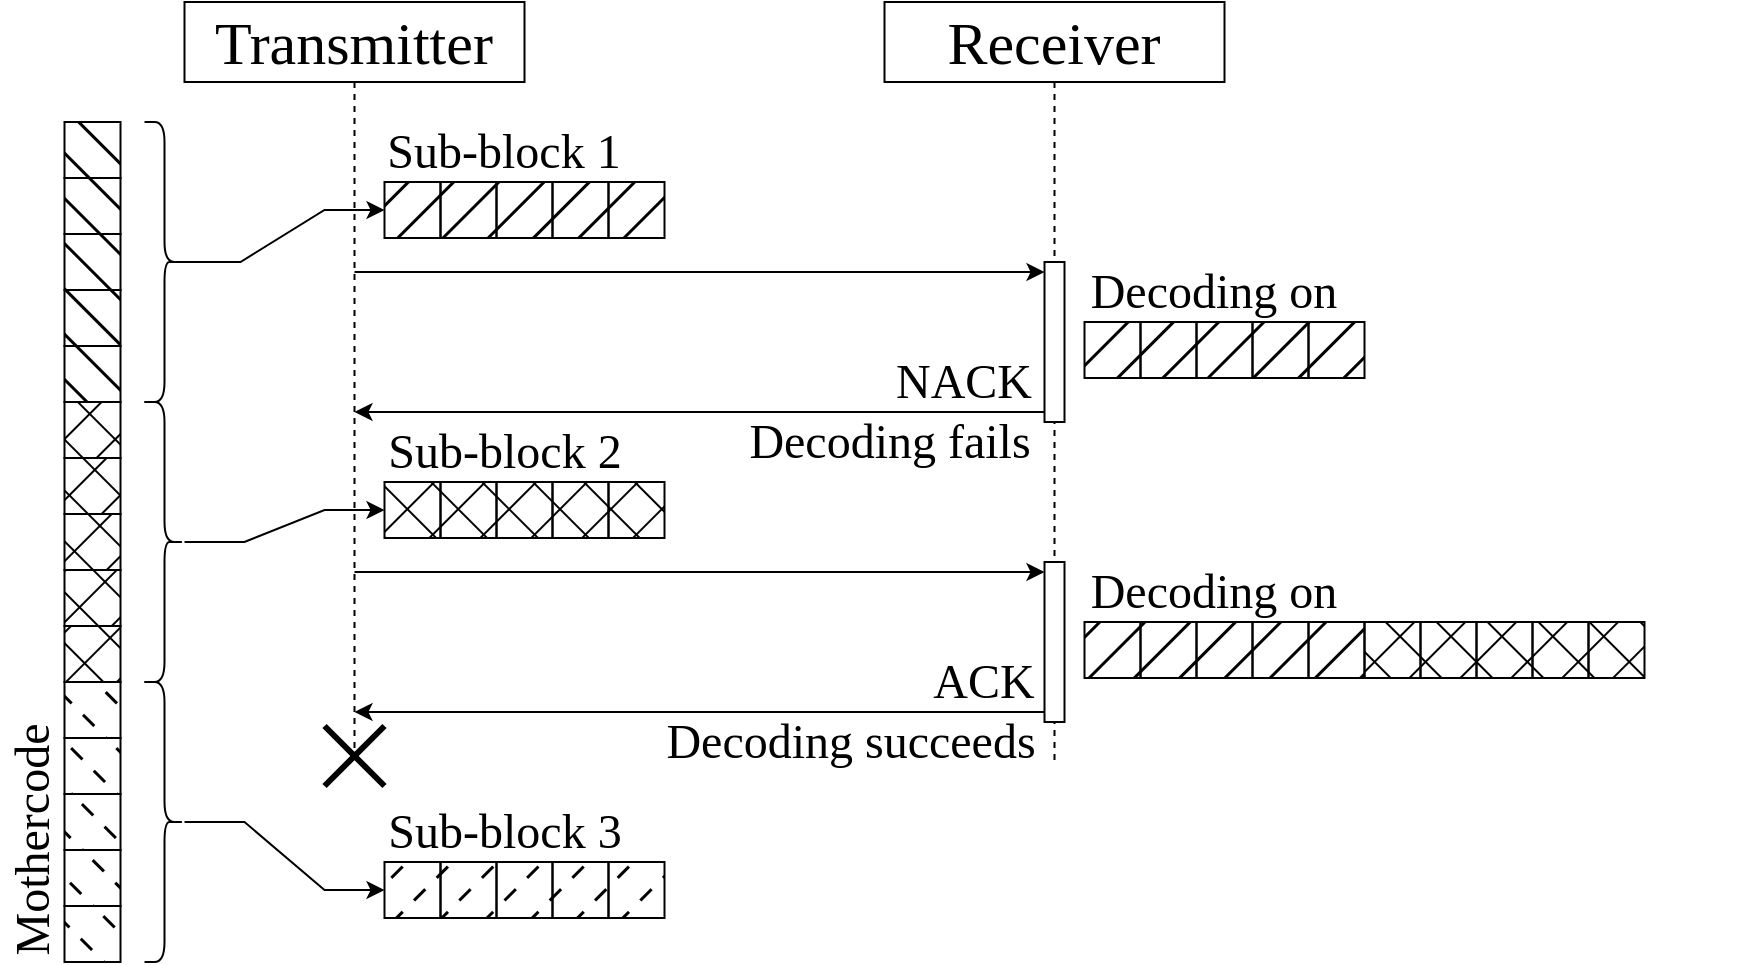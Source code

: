 <mxfile version="24.7.5">
  <diagram name="第 1 页" id="ECGQn0BFaTDFKbABgOI8">
    <mxGraphModel dx="1380" dy="906" grid="1" gridSize="10" guides="1" tooltips="1" connect="1" arrows="1" fold="1" page="1" pageScale="1" pageWidth="827" pageHeight="1169" math="0" shadow="0">
      <root>
        <mxCell id="0" />
        <mxCell id="1" parent="0" />
        <mxCell id="_Ax3SJe7UOr891yu-cr8-123" value="" style="group" vertex="1" connectable="0" parent="1">
          <mxGeometry y="190" width="871.25" height="480" as="geometry" />
        </mxCell>
        <mxCell id="_Ax3SJe7UOr891yu-cr8-8" value="" style="group;fillStyle=zigzag-line;fillColor=default;container=0;" vertex="1" connectable="0" parent="_Ax3SJe7UOr891yu-cr8-123">
          <mxGeometry x="211.25" y="195" width="28" height="140" as="geometry" />
        </mxCell>
        <mxCell id="_Ax3SJe7UOr891yu-cr8-27" value="" style="endArrow=classic;html=1;rounded=0;entryX=0;entryY=0;entryDx=0;entryDy=5;entryPerimeter=0;" edge="1" parent="_Ax3SJe7UOr891yu-cr8-123" source="_Ax3SJe7UOr891yu-cr8-32" target="_Ax3SJe7UOr891yu-cr8-72">
          <mxGeometry width="50" height="50" relative="1" as="geometry">
            <mxPoint x="176.25" y="130" as="sourcePoint" />
            <mxPoint x="561.25" y="130" as="targetPoint" />
          </mxGeometry>
        </mxCell>
        <mxCell id="_Ax3SJe7UOr891yu-cr8-32" value="&lt;font style=&quot;font-size: 30px;&quot; face=&quot;Times New Roman&quot;&gt;Transmitter&lt;/font&gt;" style="shape=umlLifeline;perimeter=lifelinePerimeter;whiteSpace=wrap;html=1;container=1;dropTarget=0;collapsible=0;recursiveResize=0;outlineConnect=0;portConstraint=eastwest;newEdgeStyle={&quot;curved&quot;:0,&quot;rounded&quot;:0};" vertex="1" parent="_Ax3SJe7UOr891yu-cr8-123">
          <mxGeometry x="91.25" width="170" height="380" as="geometry" />
        </mxCell>
        <mxCell id="_Ax3SJe7UOr891yu-cr8-93" value="" style="shape=umlDestroy;whiteSpace=wrap;html=1;strokeWidth=3;targetShapes=umlLifeline;" vertex="1" parent="_Ax3SJe7UOr891yu-cr8-32">
          <mxGeometry x="70" y="362" width="30" height="30" as="geometry" />
        </mxCell>
        <mxCell id="_Ax3SJe7UOr891yu-cr8-41" value="&lt;font style=&quot;font-size: 30px;&quot; face=&quot;Times New Roman&quot;&gt;Receiver&lt;/font&gt;" style="shape=umlLifeline;whiteSpace=wrap;html=1;container=1;dropTarget=0;collapsible=0;recursiveResize=0;outlineConnect=0;portConstraint=eastwest;newEdgeStyle={&quot;curved&quot;:0,&quot;rounded&quot;:0};points=[[0,0,0,0,5],[0,1,0,0,-5],[1,0,0,0,5],[1,1,0,0,-5]];perimeter=rectanglePerimeter;targetShapes=umlLifeline;participant=label;" vertex="1" parent="_Ax3SJe7UOr891yu-cr8-123">
          <mxGeometry x="441.25" width="170" height="380" as="geometry" />
        </mxCell>
        <mxCell id="_Ax3SJe7UOr891yu-cr8-72" value="" style="html=1;points=[[0,0,0,0,5],[0,1,0,0,-5],[1,0,0,0,5],[1,1,0,0,-5]];perimeter=orthogonalPerimeter;outlineConnect=0;targetShapes=umlLifeline;portConstraint=eastwest;newEdgeStyle={&quot;curved&quot;:0,&quot;rounded&quot;:0};" vertex="1" parent="_Ax3SJe7UOr891yu-cr8-41">
          <mxGeometry x="80" y="130" width="10" height="80" as="geometry" />
        </mxCell>
        <mxCell id="_Ax3SJe7UOr891yu-cr8-74" value="" style="html=1;points=[[0,0,0,0,5],[0,1,0,0,-5],[1,0,0,0,5],[1,1,0,0,-5]];perimeter=orthogonalPerimeter;outlineConnect=0;targetShapes=umlLifeline;portConstraint=eastwest;newEdgeStyle={&quot;curved&quot;:0,&quot;rounded&quot;:0};" vertex="1" parent="_Ax3SJe7UOr891yu-cr8-41">
          <mxGeometry x="80" y="280" width="10" height="80" as="geometry" />
        </mxCell>
        <mxCell id="_Ax3SJe7UOr891yu-cr8-43" value="&lt;font style=&quot;font-size: 24px;&quot; face=&quot;Times New Roman&quot;&gt;Sub-block 1&lt;/font&gt;" style="text;html=1;align=center;verticalAlign=middle;whiteSpace=wrap;rounded=0;" vertex="1" parent="_Ax3SJe7UOr891yu-cr8-123">
          <mxGeometry x="181.25" y="60" width="140" height="30" as="geometry" />
        </mxCell>
        <mxCell id="_Ax3SJe7UOr891yu-cr8-46" value="&lt;font style=&quot;font-size: 24px;&quot; face=&quot;Times New Roman&quot;&gt;Decoding on&lt;/font&gt;" style="text;html=1;align=center;verticalAlign=middle;whiteSpace=wrap;rounded=0;" vertex="1" parent="_Ax3SJe7UOr891yu-cr8-123">
          <mxGeometry x="541.25" y="130" width="130" height="30" as="geometry" />
        </mxCell>
        <mxCell id="_Ax3SJe7UOr891yu-cr8-47" value="" style="group" vertex="1" connectable="0" parent="_Ax3SJe7UOr891yu-cr8-123">
          <mxGeometry x="191.25" y="240" width="140" height="28" as="geometry" />
        </mxCell>
        <mxCell id="_Ax3SJe7UOr891yu-cr8-9" value="" style="whiteSpace=wrap;html=1;aspect=fixed;fillStyle=cross-hatch;fillColor=#000000;" vertex="1" parent="_Ax3SJe7UOr891yu-cr8-47">
          <mxGeometry width="28" height="28" as="geometry" />
        </mxCell>
        <mxCell id="_Ax3SJe7UOr891yu-cr8-10" value="" style="whiteSpace=wrap;html=1;aspect=fixed;fillStyle=cross-hatch;fillColor=#000000;" vertex="1" parent="_Ax3SJe7UOr891yu-cr8-47">
          <mxGeometry x="28" width="28" height="28" as="geometry" />
        </mxCell>
        <mxCell id="_Ax3SJe7UOr891yu-cr8-11" value="" style="whiteSpace=wrap;html=1;aspect=fixed;fillStyle=cross-hatch;fillColor=#000000;" vertex="1" parent="_Ax3SJe7UOr891yu-cr8-47">
          <mxGeometry x="56" width="28" height="28" as="geometry" />
        </mxCell>
        <mxCell id="_Ax3SJe7UOr891yu-cr8-12" value="" style="whiteSpace=wrap;html=1;aspect=fixed;fillStyle=cross-hatch;fillColor=#000000;" vertex="1" parent="_Ax3SJe7UOr891yu-cr8-47">
          <mxGeometry x="84" width="28" height="28" as="geometry" />
        </mxCell>
        <mxCell id="_Ax3SJe7UOr891yu-cr8-13" value="" style="whiteSpace=wrap;html=1;aspect=fixed;fillColor=#000000;fillStyle=cross-hatch;" vertex="1" parent="_Ax3SJe7UOr891yu-cr8-47">
          <mxGeometry x="112" width="28" height="28" as="geometry" />
        </mxCell>
        <mxCell id="_Ax3SJe7UOr891yu-cr8-52" value="" style="group" vertex="1" connectable="0" parent="_Ax3SJe7UOr891yu-cr8-123">
          <mxGeometry x="191.25" y="430" width="140" height="28" as="geometry" />
        </mxCell>
        <mxCell id="_Ax3SJe7UOr891yu-cr8-15" value="" style="whiteSpace=wrap;html=1;aspect=fixed;fillStyle=dashed;fillColor=#000000;" vertex="1" parent="_Ax3SJe7UOr891yu-cr8-52">
          <mxGeometry width="28" height="28" as="geometry" />
        </mxCell>
        <mxCell id="_Ax3SJe7UOr891yu-cr8-16" value="" style="whiteSpace=wrap;html=1;aspect=fixed;fillStyle=dashed;fillColor=#000000;" vertex="1" parent="_Ax3SJe7UOr891yu-cr8-52">
          <mxGeometry x="28" width="28" height="28" as="geometry" />
        </mxCell>
        <mxCell id="_Ax3SJe7UOr891yu-cr8-17" value="" style="whiteSpace=wrap;html=1;aspect=fixed;fillStyle=dashed;fillColor=#000000;" vertex="1" parent="_Ax3SJe7UOr891yu-cr8-52">
          <mxGeometry x="56" width="28" height="28" as="geometry" />
        </mxCell>
        <mxCell id="_Ax3SJe7UOr891yu-cr8-18" value="" style="whiteSpace=wrap;html=1;aspect=fixed;fillStyle=dashed;fillColor=#000000;" vertex="1" parent="_Ax3SJe7UOr891yu-cr8-52">
          <mxGeometry x="84" width="28" height="28" as="geometry" />
        </mxCell>
        <mxCell id="_Ax3SJe7UOr891yu-cr8-19" value="" style="whiteSpace=wrap;html=1;aspect=fixed;fillColor=#000000;fillStyle=dashed;" vertex="1" parent="_Ax3SJe7UOr891yu-cr8-52">
          <mxGeometry x="112" width="28" height="28" as="geometry" />
        </mxCell>
        <mxCell id="_Ax3SJe7UOr891yu-cr8-53" value="" style="group" vertex="1" connectable="0" parent="_Ax3SJe7UOr891yu-cr8-123">
          <mxGeometry x="191.25" y="90" width="140" height="28" as="geometry" />
        </mxCell>
        <mxCell id="_Ax3SJe7UOr891yu-cr8-54" value="" style="whiteSpace=wrap;html=1;aspect=fixed;fillStyle=hatch;fillColor=#000000;" vertex="1" parent="_Ax3SJe7UOr891yu-cr8-53">
          <mxGeometry width="28" height="28" as="geometry" />
        </mxCell>
        <mxCell id="_Ax3SJe7UOr891yu-cr8-55" value="" style="whiteSpace=wrap;html=1;aspect=fixed;fillStyle=hatch;fillColor=#000000;" vertex="1" parent="_Ax3SJe7UOr891yu-cr8-53">
          <mxGeometry x="28" width="28" height="28" as="geometry" />
        </mxCell>
        <mxCell id="_Ax3SJe7UOr891yu-cr8-56" value="" style="whiteSpace=wrap;html=1;aspect=fixed;fillStyle=hatch;fillColor=#000000;" vertex="1" parent="_Ax3SJe7UOr891yu-cr8-53">
          <mxGeometry x="56" width="28" height="28" as="geometry" />
        </mxCell>
        <mxCell id="_Ax3SJe7UOr891yu-cr8-57" value="" style="whiteSpace=wrap;html=1;aspect=fixed;fillStyle=hatch;fillColor=#000000;" vertex="1" parent="_Ax3SJe7UOr891yu-cr8-53">
          <mxGeometry x="84" width="28" height="28" as="geometry" />
        </mxCell>
        <mxCell id="_Ax3SJe7UOr891yu-cr8-58" value="" style="whiteSpace=wrap;html=1;aspect=fixed;fillColor=#000000;fillStyle=hatch;" vertex="1" parent="_Ax3SJe7UOr891yu-cr8-53">
          <mxGeometry x="112" width="28" height="28" as="geometry" />
        </mxCell>
        <mxCell id="_Ax3SJe7UOr891yu-cr8-59" value="" style="group" vertex="1" connectable="0" parent="_Ax3SJe7UOr891yu-cr8-123">
          <mxGeometry x="541.25" y="160" width="140" height="28" as="geometry" />
        </mxCell>
        <mxCell id="_Ax3SJe7UOr891yu-cr8-60" value="" style="whiteSpace=wrap;html=1;aspect=fixed;fillStyle=hatch;fillColor=#000000;" vertex="1" parent="_Ax3SJe7UOr891yu-cr8-59">
          <mxGeometry width="28" height="28" as="geometry" />
        </mxCell>
        <mxCell id="_Ax3SJe7UOr891yu-cr8-61" value="" style="whiteSpace=wrap;html=1;aspect=fixed;fillStyle=hatch;fillColor=#000000;" vertex="1" parent="_Ax3SJe7UOr891yu-cr8-59">
          <mxGeometry x="28" width="28" height="28" as="geometry" />
        </mxCell>
        <mxCell id="_Ax3SJe7UOr891yu-cr8-62" value="" style="whiteSpace=wrap;html=1;aspect=fixed;fillStyle=hatch;fillColor=#000000;" vertex="1" parent="_Ax3SJe7UOr891yu-cr8-59">
          <mxGeometry x="56" width="28" height="28" as="geometry" />
        </mxCell>
        <mxCell id="_Ax3SJe7UOr891yu-cr8-63" value="" style="whiteSpace=wrap;html=1;aspect=fixed;fillStyle=hatch;fillColor=#000000;" vertex="1" parent="_Ax3SJe7UOr891yu-cr8-59">
          <mxGeometry x="84" width="28" height="28" as="geometry" />
        </mxCell>
        <mxCell id="_Ax3SJe7UOr891yu-cr8-64" value="" style="whiteSpace=wrap;html=1;aspect=fixed;fillColor=#000000;fillStyle=hatch;" vertex="1" parent="_Ax3SJe7UOr891yu-cr8-59">
          <mxGeometry x="112" width="28" height="28" as="geometry" />
        </mxCell>
        <mxCell id="_Ax3SJe7UOr891yu-cr8-65" value="" style="group" vertex="1" connectable="0" parent="_Ax3SJe7UOr891yu-cr8-123">
          <mxGeometry x="681.25" y="310" width="140" height="28" as="geometry" />
        </mxCell>
        <mxCell id="_Ax3SJe7UOr891yu-cr8-66" value="" style="whiteSpace=wrap;html=1;aspect=fixed;fillStyle=cross-hatch;fillColor=#000000;" vertex="1" parent="_Ax3SJe7UOr891yu-cr8-65">
          <mxGeometry width="28" height="28" as="geometry" />
        </mxCell>
        <mxCell id="_Ax3SJe7UOr891yu-cr8-67" value="" style="whiteSpace=wrap;html=1;aspect=fixed;fillStyle=cross-hatch;fillColor=#000000;" vertex="1" parent="_Ax3SJe7UOr891yu-cr8-65">
          <mxGeometry x="28" width="28" height="28" as="geometry" />
        </mxCell>
        <mxCell id="_Ax3SJe7UOr891yu-cr8-68" value="" style="whiteSpace=wrap;html=1;aspect=fixed;fillStyle=cross-hatch;fillColor=#000000;" vertex="1" parent="_Ax3SJe7UOr891yu-cr8-65">
          <mxGeometry x="56" width="28" height="28" as="geometry" />
        </mxCell>
        <mxCell id="_Ax3SJe7UOr891yu-cr8-69" value="" style="whiteSpace=wrap;html=1;aspect=fixed;fillStyle=cross-hatch;fillColor=#000000;" vertex="1" parent="_Ax3SJe7UOr891yu-cr8-65">
          <mxGeometry x="84" width="28" height="28" as="geometry" />
        </mxCell>
        <mxCell id="_Ax3SJe7UOr891yu-cr8-70" value="" style="whiteSpace=wrap;html=1;aspect=fixed;fillColor=#000000;fillStyle=cross-hatch;" vertex="1" parent="_Ax3SJe7UOr891yu-cr8-65">
          <mxGeometry x="112" width="28" height="28" as="geometry" />
        </mxCell>
        <mxCell id="_Ax3SJe7UOr891yu-cr8-73" value="&lt;font style=&quot;font-size: 24px;&quot; face=&quot;Times New Roman&quot;&gt;Sub-block 2&lt;/font&gt;" style="text;html=1;align=center;verticalAlign=middle;whiteSpace=wrap;rounded=0;" vertex="1" parent="_Ax3SJe7UOr891yu-cr8-123">
          <mxGeometry x="178.75" y="210" width="145" height="30" as="geometry" />
        </mxCell>
        <mxCell id="_Ax3SJe7UOr891yu-cr8-75" value="" style="endArrow=classic;html=1;rounded=0;entryX=0;entryY=0;entryDx=0;entryDy=5;entryPerimeter=0;" edge="1" parent="_Ax3SJe7UOr891yu-cr8-123" source="_Ax3SJe7UOr891yu-cr8-32" target="_Ax3SJe7UOr891yu-cr8-74">
          <mxGeometry width="50" height="50" relative="1" as="geometry">
            <mxPoint x="169.25" y="290" as="sourcePoint" />
            <mxPoint x="564.25" y="290" as="targetPoint" />
          </mxGeometry>
        </mxCell>
        <mxCell id="_Ax3SJe7UOr891yu-cr8-76" value="" style="group" vertex="1" connectable="0" parent="_Ax3SJe7UOr891yu-cr8-123">
          <mxGeometry x="541.25" y="310" width="140" height="28" as="geometry" />
        </mxCell>
        <mxCell id="_Ax3SJe7UOr891yu-cr8-77" value="" style="whiteSpace=wrap;html=1;aspect=fixed;fillStyle=hatch;fillColor=#000000;" vertex="1" parent="_Ax3SJe7UOr891yu-cr8-76">
          <mxGeometry width="28" height="28" as="geometry" />
        </mxCell>
        <mxCell id="_Ax3SJe7UOr891yu-cr8-78" value="" style="whiteSpace=wrap;html=1;aspect=fixed;fillStyle=hatch;fillColor=#000000;" vertex="1" parent="_Ax3SJe7UOr891yu-cr8-76">
          <mxGeometry x="28" width="28" height="28" as="geometry" />
        </mxCell>
        <mxCell id="_Ax3SJe7UOr891yu-cr8-79" value="" style="whiteSpace=wrap;html=1;aspect=fixed;fillStyle=hatch;fillColor=#000000;" vertex="1" parent="_Ax3SJe7UOr891yu-cr8-76">
          <mxGeometry x="56" width="28" height="28" as="geometry" />
        </mxCell>
        <mxCell id="_Ax3SJe7UOr891yu-cr8-80" value="" style="whiteSpace=wrap;html=1;aspect=fixed;fillStyle=hatch;fillColor=#000000;" vertex="1" parent="_Ax3SJe7UOr891yu-cr8-76">
          <mxGeometry x="84" width="28" height="28" as="geometry" />
        </mxCell>
        <mxCell id="_Ax3SJe7UOr891yu-cr8-81" value="" style="whiteSpace=wrap;html=1;aspect=fixed;fillColor=#000000;fillStyle=hatch;" vertex="1" parent="_Ax3SJe7UOr891yu-cr8-76">
          <mxGeometry x="112" width="28" height="28" as="geometry" />
        </mxCell>
        <mxCell id="_Ax3SJe7UOr891yu-cr8-82" value="&lt;font style=&quot;font-size: 24px;&quot; face=&quot;Times New Roman&quot;&gt;Decoding on&lt;/font&gt;" style="text;html=1;align=center;verticalAlign=middle;whiteSpace=wrap;rounded=0;" vertex="1" parent="_Ax3SJe7UOr891yu-cr8-123">
          <mxGeometry x="541.25" y="280" width="130" height="30" as="geometry" />
        </mxCell>
        <mxCell id="_Ax3SJe7UOr891yu-cr8-84" style="edgeStyle=orthogonalEdgeStyle;rounded=0;orthogonalLoop=1;jettySize=auto;html=1;curved=0;exitX=0;exitY=1;exitDx=0;exitDy=-5;exitPerimeter=0;" edge="1" parent="_Ax3SJe7UOr891yu-cr8-123" source="_Ax3SJe7UOr891yu-cr8-72" target="_Ax3SJe7UOr891yu-cr8-32">
          <mxGeometry relative="1" as="geometry">
            <Array as="points">
              <mxPoint x="431.25" y="205" />
              <mxPoint x="431.25" y="205" />
            </Array>
          </mxGeometry>
        </mxCell>
        <mxCell id="_Ax3SJe7UOr891yu-cr8-85" value="&lt;font style=&quot;font-size: 24px;&quot; face=&quot;Times New Roman&quot;&gt;NACK&lt;/font&gt;" style="text;html=1;align=center;verticalAlign=middle;whiteSpace=wrap;rounded=0;" vertex="1" parent="_Ax3SJe7UOr891yu-cr8-123">
          <mxGeometry x="441.25" y="175" width="80" height="30" as="geometry" />
        </mxCell>
        <mxCell id="_Ax3SJe7UOr891yu-cr8-86" value="&lt;font style=&quot;font-size: 24px;&quot; face=&quot;Times New Roman&quot;&gt;Decoding fails&lt;/font&gt;" style="text;html=1;align=center;verticalAlign=middle;whiteSpace=wrap;rounded=0;" vertex="1" parent="_Ax3SJe7UOr891yu-cr8-123">
          <mxGeometry x="369.25" y="205" width="150" height="30" as="geometry" />
        </mxCell>
        <mxCell id="_Ax3SJe7UOr891yu-cr8-88" style="edgeStyle=orthogonalEdgeStyle;rounded=0;orthogonalLoop=1;jettySize=auto;html=1;curved=0;exitX=0;exitY=1;exitDx=0;exitDy=-5;exitPerimeter=0;" edge="1" parent="_Ax3SJe7UOr891yu-cr8-123" source="_Ax3SJe7UOr891yu-cr8-74" target="_Ax3SJe7UOr891yu-cr8-32">
          <mxGeometry relative="1" as="geometry">
            <Array as="points">
              <mxPoint x="281.25" y="355" />
              <mxPoint x="281.25" y="355" />
            </Array>
          </mxGeometry>
        </mxCell>
        <mxCell id="_Ax3SJe7UOr891yu-cr8-91" value="&lt;font style=&quot;font-size: 24px;&quot; face=&quot;Times New Roman&quot;&gt;ACK&lt;/font&gt;" style="text;html=1;align=center;verticalAlign=middle;whiteSpace=wrap;rounded=0;" vertex="1" parent="_Ax3SJe7UOr891yu-cr8-123">
          <mxGeometry x="451.25" y="325" width="80" height="30" as="geometry" />
        </mxCell>
        <mxCell id="_Ax3SJe7UOr891yu-cr8-92" value="&lt;font style=&quot;font-size: 24px;&quot; face=&quot;Times New Roman&quot;&gt;Decoding succeeds&lt;/font&gt;" style="text;html=1;align=center;verticalAlign=middle;whiteSpace=wrap;rounded=0;" vertex="1" parent="_Ax3SJe7UOr891yu-cr8-123">
          <mxGeometry x="331.25" y="355" width="187" height="30" as="geometry" />
        </mxCell>
        <mxCell id="_Ax3SJe7UOr891yu-cr8-113" value="" style="group" vertex="1" connectable="0" parent="_Ax3SJe7UOr891yu-cr8-123">
          <mxGeometry x="31.25" y="60" width="28" height="420" as="geometry" />
        </mxCell>
        <mxCell id="_Ax3SJe7UOr891yu-cr8-95" value="" style="group;rotation=90;" vertex="1" connectable="0" parent="_Ax3SJe7UOr891yu-cr8-113">
          <mxGeometry x="-56" y="56" width="140" height="28" as="geometry" />
        </mxCell>
        <mxCell id="_Ax3SJe7UOr891yu-cr8-96" value="" style="whiteSpace=wrap;html=1;aspect=fixed;fillStyle=hatch;fillColor=#000000;rotation=90;" vertex="1" parent="_Ax3SJe7UOr891yu-cr8-95">
          <mxGeometry x="56" y="-56" width="28" height="28" as="geometry" />
        </mxCell>
        <mxCell id="_Ax3SJe7UOr891yu-cr8-97" value="" style="whiteSpace=wrap;html=1;aspect=fixed;fillStyle=hatch;fillColor=#000000;rotation=90;" vertex="1" parent="_Ax3SJe7UOr891yu-cr8-95">
          <mxGeometry x="56" y="-28" width="28" height="28" as="geometry" />
        </mxCell>
        <mxCell id="_Ax3SJe7UOr891yu-cr8-98" value="" style="whiteSpace=wrap;html=1;aspect=fixed;fillStyle=hatch;fillColor=#000000;rotation=90;" vertex="1" parent="_Ax3SJe7UOr891yu-cr8-95">
          <mxGeometry x="56" width="28" height="28" as="geometry" />
        </mxCell>
        <mxCell id="_Ax3SJe7UOr891yu-cr8-99" value="" style="whiteSpace=wrap;html=1;aspect=fixed;fillStyle=hatch;fillColor=#000000;rotation=90;" vertex="1" parent="_Ax3SJe7UOr891yu-cr8-95">
          <mxGeometry x="56" y="28" width="28" height="28" as="geometry" />
        </mxCell>
        <mxCell id="_Ax3SJe7UOr891yu-cr8-100" value="" style="whiteSpace=wrap;html=1;aspect=fixed;fillColor=#000000;fillStyle=hatch;rotation=90;" vertex="1" parent="_Ax3SJe7UOr891yu-cr8-95">
          <mxGeometry x="56" y="56" width="28" height="28" as="geometry" />
        </mxCell>
        <mxCell id="_Ax3SJe7UOr891yu-cr8-101" value="" style="group;rotation=90;" vertex="1" connectable="0" parent="_Ax3SJe7UOr891yu-cr8-113">
          <mxGeometry x="-56" y="196" width="140" height="28" as="geometry" />
        </mxCell>
        <mxCell id="_Ax3SJe7UOr891yu-cr8-102" value="" style="whiteSpace=wrap;html=1;aspect=fixed;fillStyle=cross-hatch;fillColor=#000000;rotation=90;" vertex="1" parent="_Ax3SJe7UOr891yu-cr8-101">
          <mxGeometry x="56" y="-56" width="28" height="28" as="geometry" />
        </mxCell>
        <mxCell id="_Ax3SJe7UOr891yu-cr8-103" value="" style="whiteSpace=wrap;html=1;aspect=fixed;fillStyle=cross-hatch;fillColor=#000000;rotation=90;" vertex="1" parent="_Ax3SJe7UOr891yu-cr8-101">
          <mxGeometry x="56" y="-28" width="28" height="28" as="geometry" />
        </mxCell>
        <mxCell id="_Ax3SJe7UOr891yu-cr8-104" value="" style="whiteSpace=wrap;html=1;aspect=fixed;fillStyle=cross-hatch;fillColor=#000000;rotation=90;" vertex="1" parent="_Ax3SJe7UOr891yu-cr8-101">
          <mxGeometry x="56" width="28" height="28" as="geometry" />
        </mxCell>
        <mxCell id="_Ax3SJe7UOr891yu-cr8-105" value="" style="whiteSpace=wrap;html=1;aspect=fixed;fillStyle=cross-hatch;fillColor=#000000;rotation=90;" vertex="1" parent="_Ax3SJe7UOr891yu-cr8-101">
          <mxGeometry x="56" y="28" width="28" height="28" as="geometry" />
        </mxCell>
        <mxCell id="_Ax3SJe7UOr891yu-cr8-106" value="" style="whiteSpace=wrap;html=1;aspect=fixed;fillColor=#000000;fillStyle=cross-hatch;rotation=90;" vertex="1" parent="_Ax3SJe7UOr891yu-cr8-101">
          <mxGeometry x="56" y="56" width="28" height="28" as="geometry" />
        </mxCell>
        <mxCell id="_Ax3SJe7UOr891yu-cr8-107" value="" style="group;rotation=90;" vertex="1" connectable="0" parent="_Ax3SJe7UOr891yu-cr8-113">
          <mxGeometry x="-56" y="336" width="140" height="28" as="geometry" />
        </mxCell>
        <mxCell id="_Ax3SJe7UOr891yu-cr8-108" value="" style="whiteSpace=wrap;html=1;aspect=fixed;fillStyle=dashed;fillColor=#000000;rotation=90;" vertex="1" parent="_Ax3SJe7UOr891yu-cr8-107">
          <mxGeometry x="56" y="-56" width="28" height="28" as="geometry" />
        </mxCell>
        <mxCell id="_Ax3SJe7UOr891yu-cr8-109" value="" style="whiteSpace=wrap;html=1;aspect=fixed;fillStyle=dashed;fillColor=#000000;rotation=90;" vertex="1" parent="_Ax3SJe7UOr891yu-cr8-107">
          <mxGeometry x="56" y="-28" width="28" height="28" as="geometry" />
        </mxCell>
        <mxCell id="_Ax3SJe7UOr891yu-cr8-110" value="" style="whiteSpace=wrap;html=1;aspect=fixed;fillStyle=dashed;fillColor=#000000;rotation=90;" vertex="1" parent="_Ax3SJe7UOr891yu-cr8-107">
          <mxGeometry x="56" width="28" height="28" as="geometry" />
        </mxCell>
        <mxCell id="_Ax3SJe7UOr891yu-cr8-111" value="" style="whiteSpace=wrap;html=1;aspect=fixed;fillStyle=dashed;fillColor=#000000;rotation=90;" vertex="1" parent="_Ax3SJe7UOr891yu-cr8-107">
          <mxGeometry x="56" y="28" width="28" height="28" as="geometry" />
        </mxCell>
        <mxCell id="_Ax3SJe7UOr891yu-cr8-112" value="" style="whiteSpace=wrap;html=1;aspect=fixed;fillColor=#000000;fillStyle=dashed;rotation=90;" vertex="1" parent="_Ax3SJe7UOr891yu-cr8-107">
          <mxGeometry x="56" y="56" width="28" height="28" as="geometry" />
        </mxCell>
        <mxCell id="_Ax3SJe7UOr891yu-cr8-115" style="edgeStyle=entityRelationEdgeStyle;rounded=0;orthogonalLoop=1;jettySize=auto;html=1;exitX=0.1;exitY=0.5;exitDx=0;exitDy=0;exitPerimeter=0;entryX=0;entryY=0.5;entryDx=0;entryDy=0;" edge="1" parent="_Ax3SJe7UOr891yu-cr8-123" source="_Ax3SJe7UOr891yu-cr8-114" target="_Ax3SJe7UOr891yu-cr8-54">
          <mxGeometry relative="1" as="geometry" />
        </mxCell>
        <mxCell id="_Ax3SJe7UOr891yu-cr8-114" value="" style="shape=curlyBracket;whiteSpace=wrap;html=1;rounded=1;flipH=1;labelPosition=right;verticalLabelPosition=middle;align=left;verticalAlign=middle;" vertex="1" parent="_Ax3SJe7UOr891yu-cr8-123">
          <mxGeometry x="71.25" y="60" width="20" height="140" as="geometry" />
        </mxCell>
        <mxCell id="_Ax3SJe7UOr891yu-cr8-117" style="edgeStyle=entityRelationEdgeStyle;rounded=0;orthogonalLoop=1;jettySize=auto;html=1;" edge="1" parent="_Ax3SJe7UOr891yu-cr8-123" source="_Ax3SJe7UOr891yu-cr8-116" target="_Ax3SJe7UOr891yu-cr8-9">
          <mxGeometry relative="1" as="geometry" />
        </mxCell>
        <mxCell id="_Ax3SJe7UOr891yu-cr8-116" value="" style="shape=curlyBracket;whiteSpace=wrap;html=1;rounded=1;flipH=1;labelPosition=right;verticalLabelPosition=middle;align=left;verticalAlign=middle;" vertex="1" parent="_Ax3SJe7UOr891yu-cr8-123">
          <mxGeometry x="71.25" y="200" width="20" height="140" as="geometry" />
        </mxCell>
        <mxCell id="_Ax3SJe7UOr891yu-cr8-119" style="edgeStyle=entityRelationEdgeStyle;rounded=0;orthogonalLoop=1;jettySize=auto;html=1;entryX=0;entryY=0.5;entryDx=0;entryDy=0;" edge="1" parent="_Ax3SJe7UOr891yu-cr8-123" source="_Ax3SJe7UOr891yu-cr8-118" target="_Ax3SJe7UOr891yu-cr8-15">
          <mxGeometry relative="1" as="geometry" />
        </mxCell>
        <mxCell id="_Ax3SJe7UOr891yu-cr8-118" value="" style="shape=curlyBracket;whiteSpace=wrap;html=1;rounded=1;flipH=1;labelPosition=right;verticalLabelPosition=middle;align=left;verticalAlign=middle;" vertex="1" parent="_Ax3SJe7UOr891yu-cr8-123">
          <mxGeometry x="71.25" y="340" width="20" height="140" as="geometry" />
        </mxCell>
        <mxCell id="_Ax3SJe7UOr891yu-cr8-121" value="&lt;font style=&quot;font-size: 24px;&quot; face=&quot;Times New Roman&quot;&gt;Mothercode&lt;/font&gt;" style="text;html=1;align=center;verticalAlign=middle;whiteSpace=wrap;rounded=0;rotation=-90;" vertex="1" parent="_Ax3SJe7UOr891yu-cr8-123">
          <mxGeometry x="-45" y="403.75" width="120" height="30" as="geometry" />
        </mxCell>
        <mxCell id="_Ax3SJe7UOr891yu-cr8-122" value="&lt;font style=&quot;font-size: 24px;&quot; face=&quot;Times New Roman&quot;&gt;Sub-block 3&lt;/font&gt;" style="text;html=1;align=center;verticalAlign=middle;whiteSpace=wrap;rounded=0;" vertex="1" parent="_Ax3SJe7UOr891yu-cr8-123">
          <mxGeometry x="178.75" y="400" width="145" height="30" as="geometry" />
        </mxCell>
      </root>
    </mxGraphModel>
  </diagram>
</mxfile>
